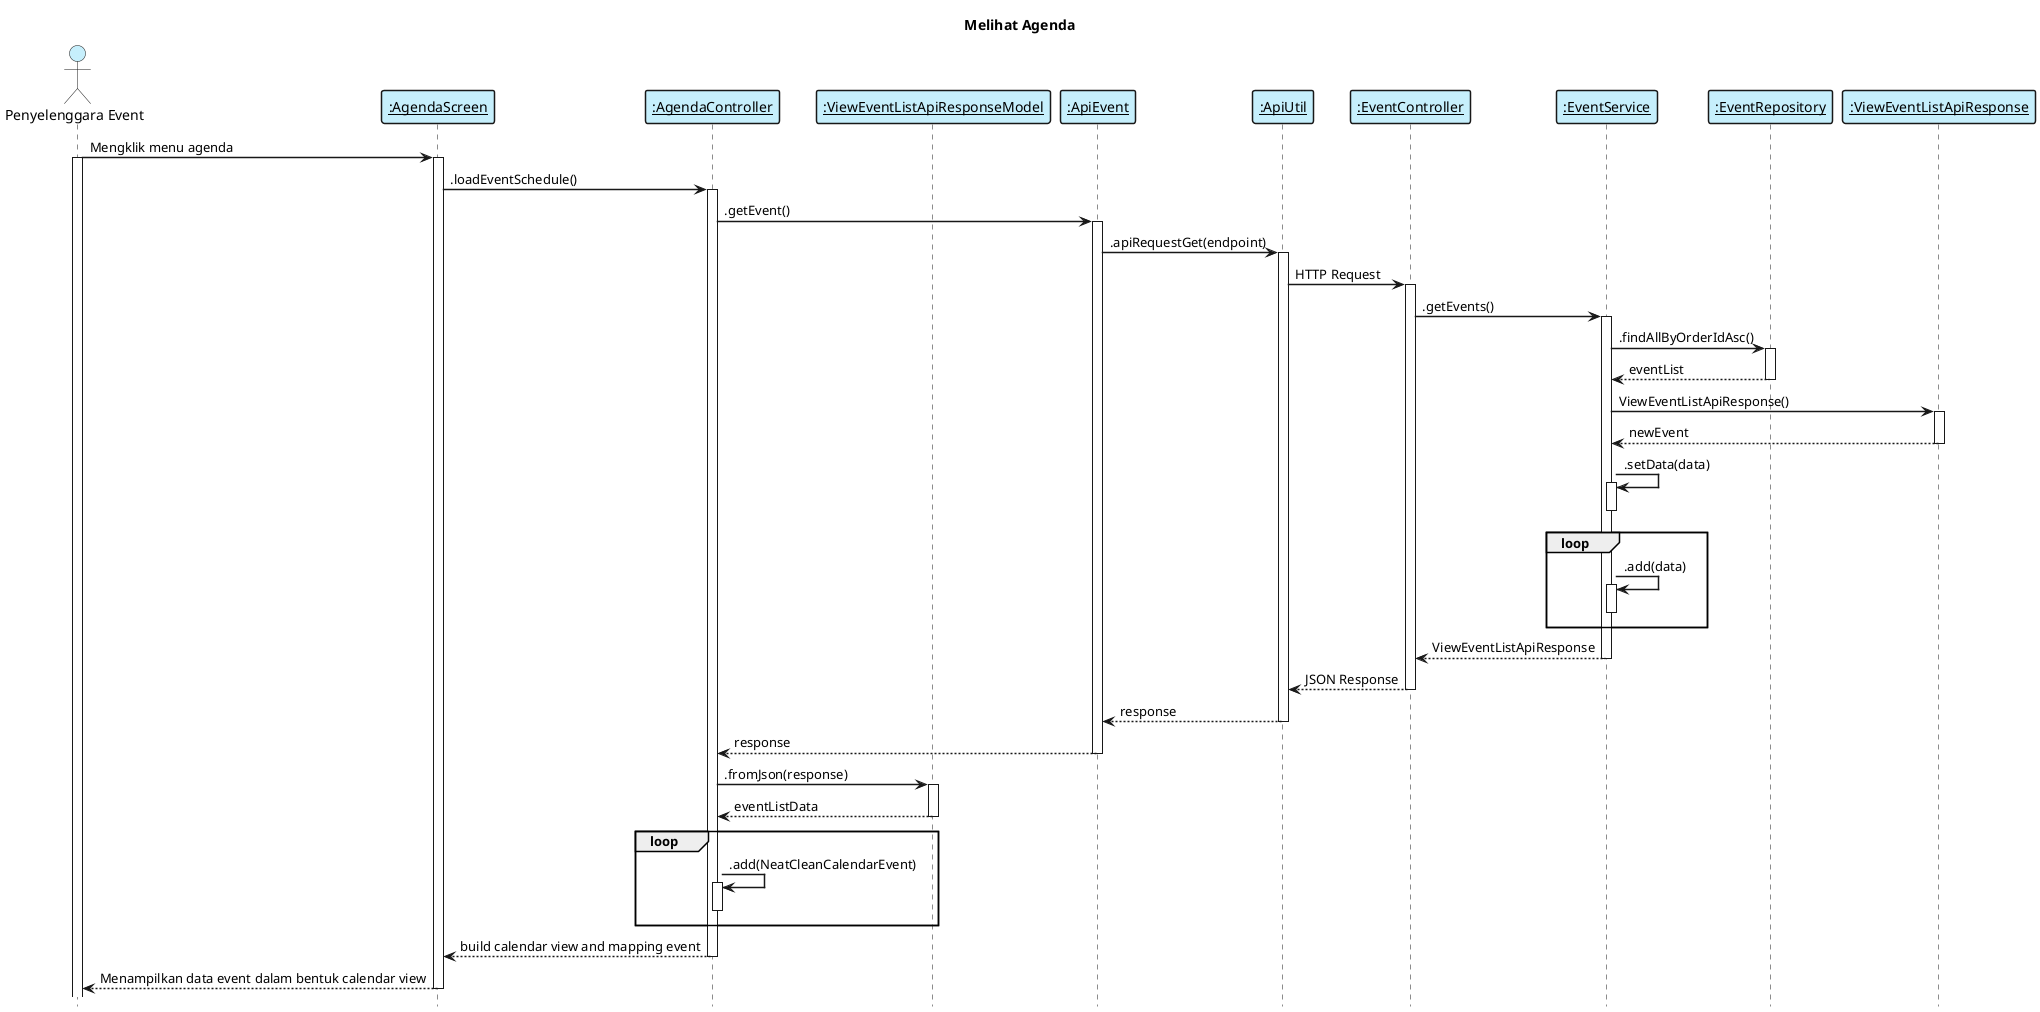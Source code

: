 @startuml "melihat agenda"

    title "Melihat Agenda"
    hide footbox
    skinparam  shadowing false

    skinparam sequence {    
        ArrowThickness 1.5
        ActorFontName Century Gothic
        ActorBackgroundColor  #C6EFFC
        ArrowFontName Century Gothic
        ParticipantBorderThickness 1.5
        ParticipantBackgroundColor #C6EFFC
    }

    actor "Penyelenggara Event" as eo 
    participant "__:AgendaScreen__" as viewAgenda
    participant "__:AgendaController__" as controllerAgenda
    participant "__:ViewEventListApiResponseModel__" as modelEventListClient
    participant "__:ApiEvent__" as apiEvent
    participant "__:ApiUtil__" as apiUtil
    participant "__:EventController__" as controllerEvent
    participant "__:EventService__" as serviceEvent
    participant "__:EventRepository__" as repositoryEvent
    participant "__:ViewEventListApiResponse__" as modelEventList

    
    eo -> viewAgenda: Mengklik menu agenda
    activate eo
    activate viewAgenda 

    viewAgenda -> controllerAgenda: .loadEventSchedule()
    activate controllerAgenda

    controllerAgenda -> apiEvent: .getEvent()
    activate apiEvent

    apiEvent -> apiUtil: .apiRequestGet(endpoint)
    activate apiUtil

    apiUtil -> controllerEvent: HTTP Request
    activate controllerEvent

    controllerEvent -> serviceEvent: .getEvents()
    activate serviceEvent 

    serviceEvent -> repositoryEvent: .findAllByOrderIdAsc()
    activate repositoryEvent
    repositoryEvent --> serviceEvent: eventList
    deactivate repositoryEvent

    serviceEvent -> modelEventList: ViewEventListApiResponse()
    activate modelEventList 
    modelEventList --> serviceEvent: newEvent
    deactivate modelEventList

    serviceEvent -> serviceEvent: .setData(data)
    activate serviceEvent 
    deactivate serviceEvent 

    loop 
        serviceEvent -> serviceEvent: .add(data)
        activate serviceEvent 
        deactivate serviceEvent 
    end 

    serviceEvent --> controllerEvent: ViewEventListApiResponse
    deactivate serviceEvent 

    controllerEvent --> apiUtil: JSON Response
    deactivate controllerEvent

    apiUtil --> apiEvent: response
    deactivate apiUtil

    apiEvent --> controllerAgenda: response
    deactivate apiEvent 

    controllerAgenda -> modelEventListClient: .fromJson(response)
    activate modelEventListClient
    modelEventListClient --> controllerAgenda: eventListData
    deactivate modelEventListClient

    loop 
        controllerAgenda -> controllerAgenda: .add(NeatCleanCalendarEvent)
        activate controllerAgenda
        deactivate controllerAgenda
    end 

    controllerAgenda --> viewAgenda: build calendar view and mapping event
    deactivate controllerAgenda

    viewAgenda --> eo: Menampilkan data event dalam bentuk calendar view
    deactivate viewAgenda
@enduml